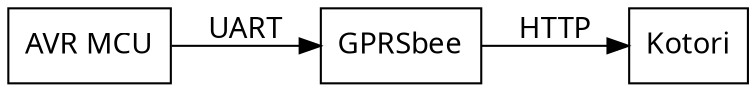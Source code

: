 // Hiveeyes GPRS/HTTP data acquisition path
digraph hiveeyes_gprs_http {

    // Options
    rankdir=LR;
    ranksep=0.5;

    // Style
    //graph [splines=ortho];
    node [pin=true, shape="box", fontname="Verdana"];
    edge [fontname="Verdana"];

    // Graph nodes represent system components
    "avr"           [label="AVR MCU"];
    "gprsbee"       [label="GPRSbee"];
    "kotori"        [label="Kotori"];

    // Graph edges represent communication paths
    "avr"           -> "gprsbee"        [label="UART"];
    "gprsbee"       -> "kotori"         [label="HTTP"];

}
